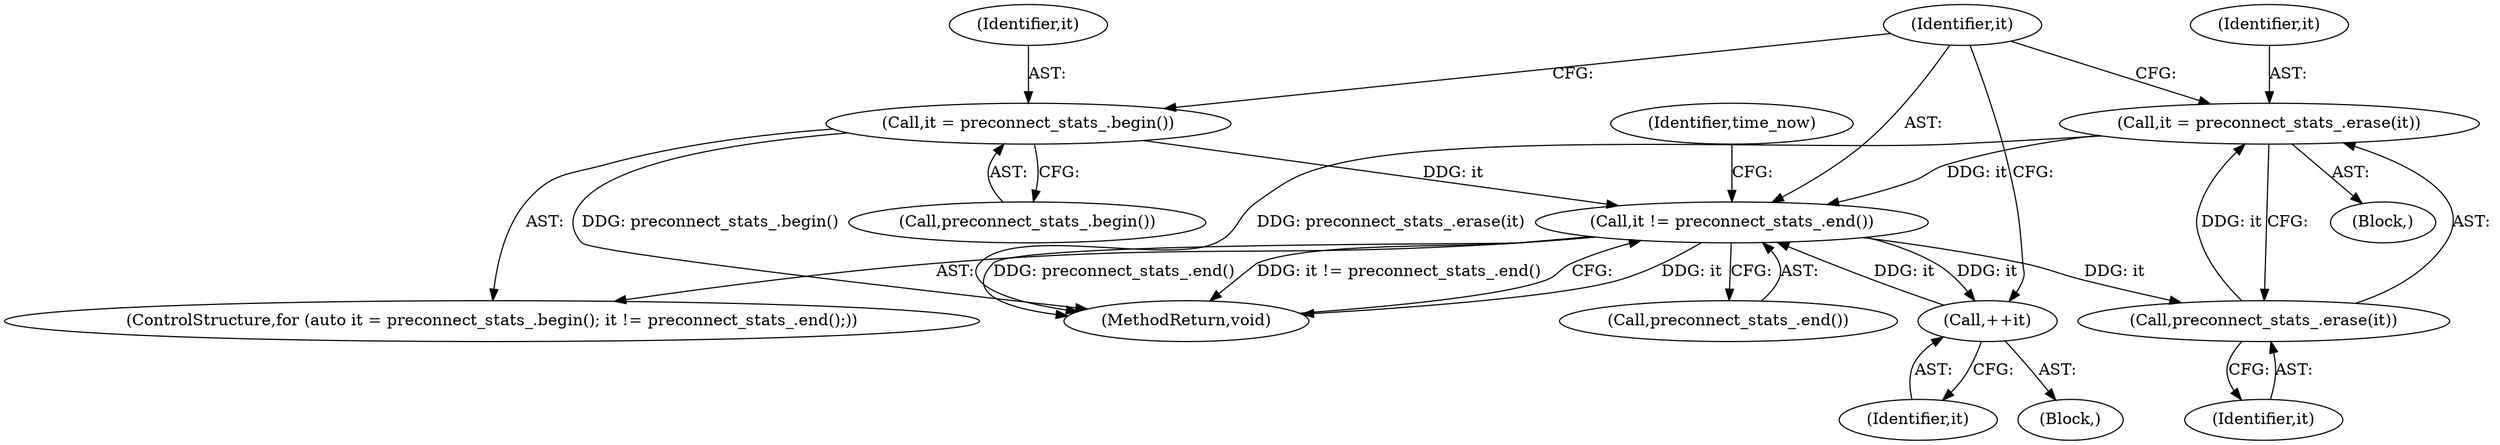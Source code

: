 digraph "0_Chrome_fec26ff33bf372476a70326f3669a35f34a9d474_2@API" {
"1000127" [label="(Call,it = preconnect_stats_.erase(it))"];
"1000129" [label="(Call,preconnect_stats_.erase(it))"];
"1000111" [label="(Call,it != preconnect_stats_.end())"];
"1000133" [label="(Call,++it)"];
"1000127" [label="(Call,it = preconnect_stats_.erase(it))"];
"1000108" [label="(Call,it = preconnect_stats_.begin())"];
"1000127" [label="(Call,it = preconnect_stats_.erase(it))"];
"1000133" [label="(Call,++it)"];
"1000129" [label="(Call,preconnect_stats_.erase(it))"];
"1000135" [label="(MethodReturn,void)"];
"1000134" [label="(Identifier,it)"];
"1000132" [label="(Block,)"];
"1000113" [label="(Call,preconnect_stats_.end())"];
"1000130" [label="(Identifier,it)"];
"1000128" [label="(Identifier,it)"];
"1000110" [label="(Call,preconnect_stats_.begin())"];
"1000111" [label="(Call,it != preconnect_stats_.end())"];
"1000108" [label="(Call,it = preconnect_stats_.begin())"];
"1000125" [label="(Block,)"];
"1000109" [label="(Identifier,it)"];
"1000106" [label="(ControlStructure,for (auto it = preconnect_stats_.begin(); it != preconnect_stats_.end();))"];
"1000118" [label="(Identifier,time_now)"];
"1000112" [label="(Identifier,it)"];
"1000127" -> "1000125"  [label="AST: "];
"1000127" -> "1000129"  [label="CFG: "];
"1000128" -> "1000127"  [label="AST: "];
"1000129" -> "1000127"  [label="AST: "];
"1000112" -> "1000127"  [label="CFG: "];
"1000127" -> "1000135"  [label="DDG: preconnect_stats_.erase(it)"];
"1000127" -> "1000111"  [label="DDG: it"];
"1000129" -> "1000127"  [label="DDG: it"];
"1000129" -> "1000130"  [label="CFG: "];
"1000130" -> "1000129"  [label="AST: "];
"1000111" -> "1000129"  [label="DDG: it"];
"1000111" -> "1000106"  [label="AST: "];
"1000111" -> "1000113"  [label="CFG: "];
"1000112" -> "1000111"  [label="AST: "];
"1000113" -> "1000111"  [label="AST: "];
"1000118" -> "1000111"  [label="CFG: "];
"1000135" -> "1000111"  [label="CFG: "];
"1000111" -> "1000135"  [label="DDG: it"];
"1000111" -> "1000135"  [label="DDG: preconnect_stats_.end()"];
"1000111" -> "1000135"  [label="DDG: it != preconnect_stats_.end()"];
"1000133" -> "1000111"  [label="DDG: it"];
"1000108" -> "1000111"  [label="DDG: it"];
"1000111" -> "1000133"  [label="DDG: it"];
"1000133" -> "1000132"  [label="AST: "];
"1000133" -> "1000134"  [label="CFG: "];
"1000134" -> "1000133"  [label="AST: "];
"1000112" -> "1000133"  [label="CFG: "];
"1000108" -> "1000106"  [label="AST: "];
"1000108" -> "1000110"  [label="CFG: "];
"1000109" -> "1000108"  [label="AST: "];
"1000110" -> "1000108"  [label="AST: "];
"1000112" -> "1000108"  [label="CFG: "];
"1000108" -> "1000135"  [label="DDG: preconnect_stats_.begin()"];
}
